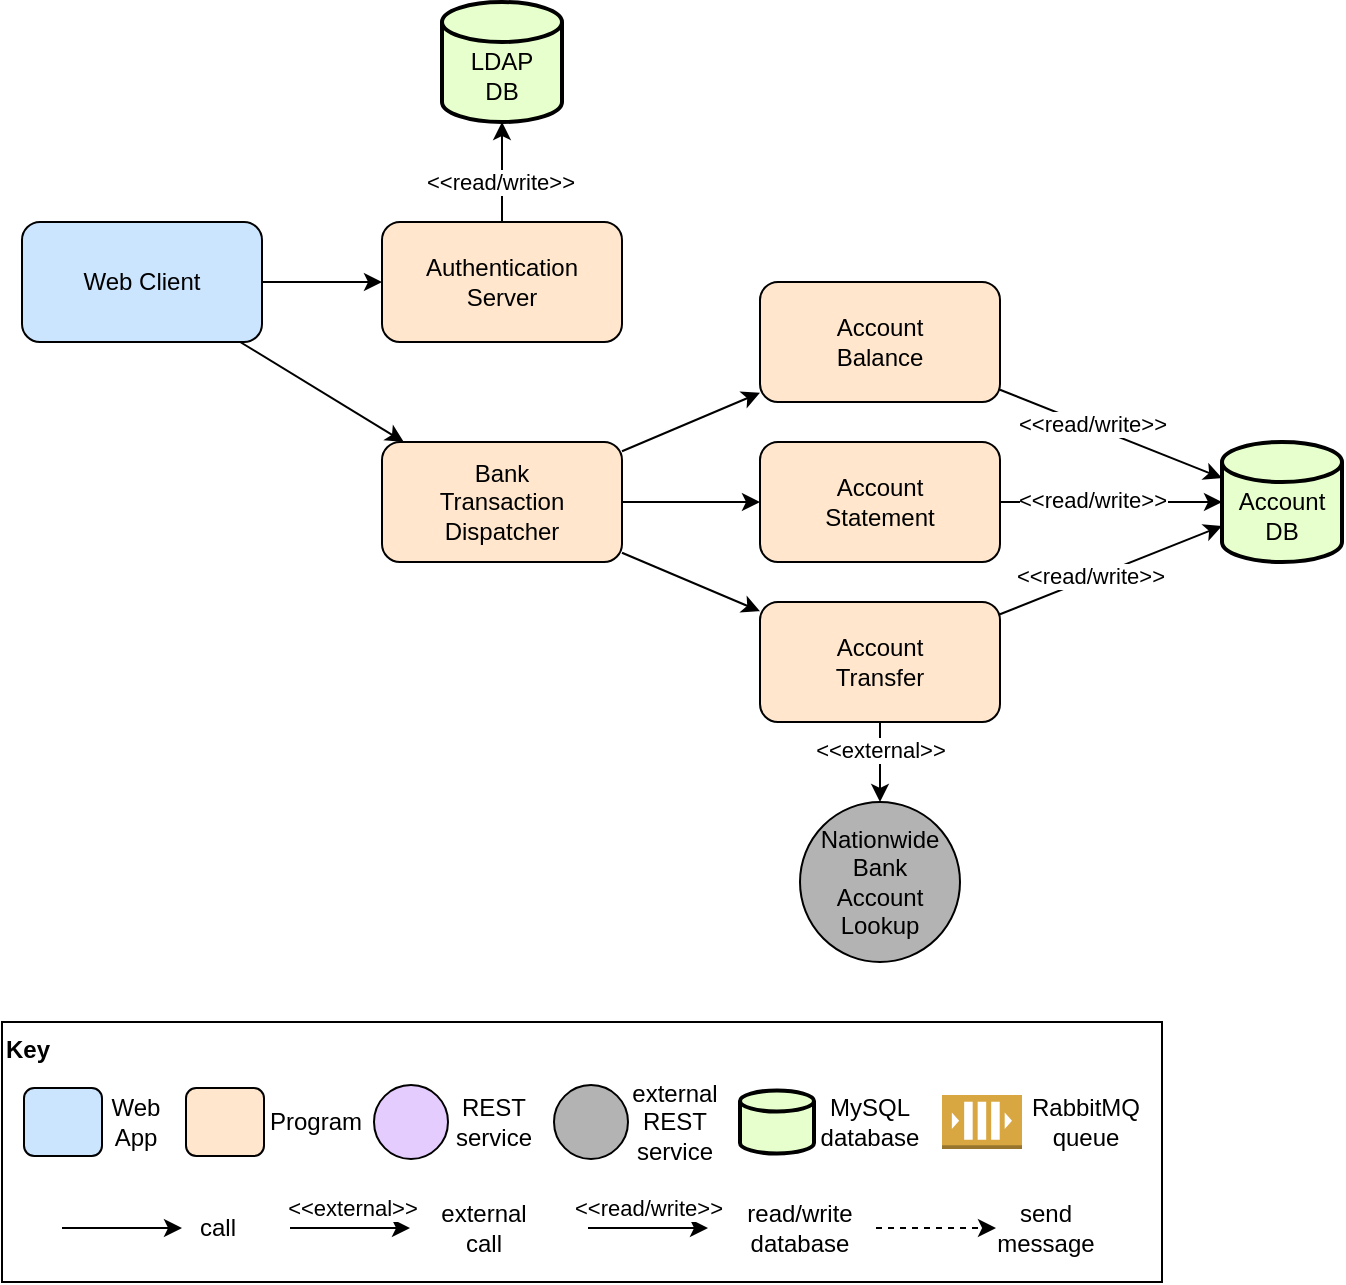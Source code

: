 <mxfile version="21.5.2" type="github">
  <diagram name="Q1" id="xD6TlpyiT5FZyBSKJZh1">
    <mxGraphModel dx="1216" dy="937" grid="1" gridSize="10" guides="1" tooltips="1" connect="1" arrows="1" fold="1" page="1" pageScale="1" pageWidth="850" pageHeight="1100" math="0" shadow="0">
      <root>
        <mxCell id="0" />
        <mxCell id="1" parent="0" />
        <mxCell id="U3t-UfAliBYIRjOpMHco-1" value="Web Client" style="rounded=1;whiteSpace=wrap;html=1;fillColor=#CCE5FF;" vertex="1" parent="1">
          <mxGeometry x="80" y="370" width="120" height="60" as="geometry" />
        </mxCell>
        <mxCell id="U3t-UfAliBYIRjOpMHco-10" value="" style="endArrow=classic;html=1;rounded=0;" edge="1" parent="1" source="U3t-UfAliBYIRjOpMHco-1" target="U3t-UfAliBYIRjOpMHco-45">
          <mxGeometry width="50" height="50" relative="1" as="geometry">
            <mxPoint x="380" y="460" as="sourcePoint" />
            <mxPoint x="268" y="496.0" as="targetPoint" />
          </mxGeometry>
        </mxCell>
        <mxCell id="U3t-UfAliBYIRjOpMHco-11" value="" style="endArrow=classic;html=1;rounded=0;" edge="1" parent="1" source="U3t-UfAliBYIRjOpMHco-1" target="U3t-UfAliBYIRjOpMHco-41">
          <mxGeometry width="50" height="50" relative="1" as="geometry">
            <mxPoint x="190" y="230" as="sourcePoint" />
            <mxPoint x="260.0" y="400" as="targetPoint" />
          </mxGeometry>
        </mxCell>
        <mxCell id="U3t-UfAliBYIRjOpMHco-18" value="&lt;b class=&quot;fr-fix-a7ee12a5&quot;&gt;Key&lt;/b&gt;" style="rounded=0;whiteSpace=wrap;html=1;align=left;verticalAlign=top;" vertex="1" parent="1">
          <mxGeometry x="70" y="770" width="580" height="130" as="geometry" />
        </mxCell>
        <mxCell id="U3t-UfAliBYIRjOpMHco-19" value="" style="rounded=1;whiteSpace=wrap;html=1;fillColor=#CCE5FF;" vertex="1" parent="1">
          <mxGeometry x="81" y="803" width="39" height="34" as="geometry" />
        </mxCell>
        <mxCell id="U3t-UfAliBYIRjOpMHco-20" value="Web&lt;br&gt;App" style="text;html=1;strokeColor=none;fillColor=none;align=center;verticalAlign=middle;whiteSpace=wrap;rounded=0;" vertex="1" parent="1">
          <mxGeometry x="118" y="805" width="38" height="30" as="geometry" />
        </mxCell>
        <mxCell id="U3t-UfAliBYIRjOpMHco-21" value="" style="ellipse;whiteSpace=wrap;html=1;aspect=fixed;fillColor=#E5CCFF;" vertex="1" parent="1">
          <mxGeometry x="256" y="801.5" width="37" height="37" as="geometry" />
        </mxCell>
        <mxCell id="U3t-UfAliBYIRjOpMHco-22" value="REST service" style="text;html=1;strokeColor=none;fillColor=none;align=center;verticalAlign=middle;whiteSpace=wrap;rounded=0;" vertex="1" parent="1">
          <mxGeometry x="286" y="805" width="60" height="30" as="geometry" />
        </mxCell>
        <mxCell id="U3t-UfAliBYIRjOpMHco-23" value="" style="strokeWidth=2;html=1;shape=mxgraph.flowchart.database;whiteSpace=wrap;fillColor=#E6FFCC;" vertex="1" parent="1">
          <mxGeometry x="439" y="804.25" width="37" height="31.5" as="geometry" />
        </mxCell>
        <mxCell id="U3t-UfAliBYIRjOpMHco-24" value="MySQL database" style="text;html=1;strokeColor=none;fillColor=none;align=center;verticalAlign=middle;whiteSpace=wrap;rounded=0;" vertex="1" parent="1">
          <mxGeometry x="474" y="805" width="60" height="30" as="geometry" />
        </mxCell>
        <mxCell id="U3t-UfAliBYIRjOpMHco-25" value="" style="outlineConnect=0;dashed=0;verticalLabelPosition=bottom;verticalAlign=top;align=center;html=1;shape=mxgraph.aws3.queue;fillColor=#D9A741;gradientColor=none;" vertex="1" parent="1">
          <mxGeometry x="540" y="806.5" width="40" height="27" as="geometry" />
        </mxCell>
        <mxCell id="U3t-UfAliBYIRjOpMHco-26" value="RabbitMQ queue" style="text;html=1;strokeColor=none;fillColor=none;align=center;verticalAlign=middle;whiteSpace=wrap;rounded=0;" vertex="1" parent="1">
          <mxGeometry x="582" y="805" width="60" height="30" as="geometry" />
        </mxCell>
        <mxCell id="U3t-UfAliBYIRjOpMHco-27" value="" style="endArrow=classic;html=1;rounded=0;" edge="1" parent="1">
          <mxGeometry width="50" height="50" relative="1" as="geometry">
            <mxPoint x="100" y="873" as="sourcePoint" />
            <mxPoint x="160" y="873" as="targetPoint" />
          </mxGeometry>
        </mxCell>
        <mxCell id="U3t-UfAliBYIRjOpMHco-28" value="call" style="text;html=1;strokeColor=none;fillColor=none;align=center;verticalAlign=middle;whiteSpace=wrap;rounded=0;" vertex="1" parent="1">
          <mxGeometry x="148" y="858" width="60" height="30" as="geometry" />
        </mxCell>
        <mxCell id="U3t-UfAliBYIRjOpMHco-29" value="" style="endArrow=classic;html=1;rounded=0;" edge="1" parent="1">
          <mxGeometry width="50" height="50" relative="1" as="geometry">
            <mxPoint x="214" y="873" as="sourcePoint" />
            <mxPoint x="274" y="873" as="targetPoint" />
          </mxGeometry>
        </mxCell>
        <mxCell id="U3t-UfAliBYIRjOpMHco-30" value="&amp;lt;&amp;lt;external&amp;gt;&amp;gt;" style="edgeLabel;html=1;align=center;verticalAlign=middle;resizable=0;points=[];" vertex="1" connectable="0" parent="U3t-UfAliBYIRjOpMHco-29">
          <mxGeometry x="-0.483" y="1" relative="1" as="geometry">
            <mxPoint x="15" y="-9" as="offset" />
          </mxGeometry>
        </mxCell>
        <mxCell id="U3t-UfAliBYIRjOpMHco-31" value="external call" style="text;html=1;strokeColor=none;fillColor=none;align=center;verticalAlign=middle;whiteSpace=wrap;rounded=0;" vertex="1" parent="1">
          <mxGeometry x="281" y="858" width="60" height="30" as="geometry" />
        </mxCell>
        <mxCell id="U3t-UfAliBYIRjOpMHco-32" value="" style="endArrow=classic;html=1;rounded=0;dashed=1;" edge="1" parent="1">
          <mxGeometry width="50" height="50" relative="1" as="geometry">
            <mxPoint x="507" y="873" as="sourcePoint" />
            <mxPoint x="567" y="873" as="targetPoint" />
          </mxGeometry>
        </mxCell>
        <mxCell id="U3t-UfAliBYIRjOpMHco-33" value="send message" style="text;html=1;strokeColor=none;fillColor=none;align=center;verticalAlign=middle;whiteSpace=wrap;rounded=0;" vertex="1" parent="1">
          <mxGeometry x="562" y="858" width="60" height="30" as="geometry" />
        </mxCell>
        <mxCell id="U3t-UfAliBYIRjOpMHco-34" value="" style="endArrow=classic;html=1;rounded=0;" edge="1" parent="1">
          <mxGeometry width="50" height="50" relative="1" as="geometry">
            <mxPoint x="363" y="873" as="sourcePoint" />
            <mxPoint x="423" y="873" as="targetPoint" />
          </mxGeometry>
        </mxCell>
        <mxCell id="U3t-UfAliBYIRjOpMHco-35" value="&amp;lt;&amp;lt;read/write&amp;gt;&amp;gt;" style="edgeLabel;html=1;align=center;verticalAlign=middle;resizable=0;points=[];" vertex="1" connectable="0" parent="U3t-UfAliBYIRjOpMHco-34">
          <mxGeometry x="-0.483" y="1" relative="1" as="geometry">
            <mxPoint x="14" y="-9" as="offset" />
          </mxGeometry>
        </mxCell>
        <mxCell id="U3t-UfAliBYIRjOpMHco-36" value="read/write database" style="text;html=1;strokeColor=none;fillColor=none;align=center;verticalAlign=middle;whiteSpace=wrap;rounded=0;" vertex="1" parent="1">
          <mxGeometry x="439" y="858" width="60" height="30" as="geometry" />
        </mxCell>
        <mxCell id="U3t-UfAliBYIRjOpMHco-37" value="" style="ellipse;whiteSpace=wrap;html=1;aspect=fixed;fillColor=#B3B3B3;" vertex="1" parent="1">
          <mxGeometry x="346" y="801.5" width="37" height="37" as="geometry" />
        </mxCell>
        <mxCell id="U3t-UfAliBYIRjOpMHco-38" value="external&lt;br&gt;REST service" style="text;html=1;strokeColor=none;fillColor=none;align=center;verticalAlign=middle;whiteSpace=wrap;rounded=0;" vertex="1" parent="1">
          <mxGeometry x="372" y="805" width="69" height="30" as="geometry" />
        </mxCell>
        <mxCell id="U3t-UfAliBYIRjOpMHco-39" value="" style="rounded=1;whiteSpace=wrap;html=1;fillColor=#FFE6CC;" vertex="1" parent="1">
          <mxGeometry x="162" y="803" width="39" height="34" as="geometry" />
        </mxCell>
        <mxCell id="U3t-UfAliBYIRjOpMHco-40" value="Program" style="text;html=1;strokeColor=none;fillColor=none;align=center;verticalAlign=middle;whiteSpace=wrap;rounded=0;" vertex="1" parent="1">
          <mxGeometry x="197" y="805" width="60" height="30" as="geometry" />
        </mxCell>
        <mxCell id="U3t-UfAliBYIRjOpMHco-43" style="edgeStyle=orthogonalEdgeStyle;rounded=0;orthogonalLoop=1;jettySize=auto;html=1;" edge="1" parent="1" source="U3t-UfAliBYIRjOpMHco-41" target="U3t-UfAliBYIRjOpMHco-42">
          <mxGeometry relative="1" as="geometry" />
        </mxCell>
        <mxCell id="U3t-UfAliBYIRjOpMHco-44" value="&amp;lt;&amp;lt;read/write&amp;gt;&amp;gt;" style="edgeLabel;html=1;align=center;verticalAlign=middle;resizable=0;points=[];" vertex="1" connectable="0" parent="U3t-UfAliBYIRjOpMHco-43">
          <mxGeometry x="-0.182" y="1" relative="1" as="geometry">
            <mxPoint as="offset" />
          </mxGeometry>
        </mxCell>
        <mxCell id="U3t-UfAliBYIRjOpMHco-41" value="Authentication&lt;br&gt;Server" style="rounded=1;whiteSpace=wrap;html=1;fillColor=#FFE6CC;" vertex="1" parent="1">
          <mxGeometry x="260" y="370" width="120" height="60" as="geometry" />
        </mxCell>
        <mxCell id="U3t-UfAliBYIRjOpMHco-42" value="&lt;br&gt;LDAP&lt;br&gt;DB" style="strokeWidth=2;html=1;shape=mxgraph.flowchart.database;whiteSpace=wrap;fillColor=#E6FFCC;" vertex="1" parent="1">
          <mxGeometry x="290" y="260" width="60" height="60" as="geometry" />
        </mxCell>
        <mxCell id="U3t-UfAliBYIRjOpMHco-45" value="Bank&lt;br&gt;Transaction&lt;br&gt;Dispatcher" style="rounded=1;whiteSpace=wrap;html=1;fillColor=#FFE6CC;" vertex="1" parent="1">
          <mxGeometry x="260" y="480" width="120" height="60" as="geometry" />
        </mxCell>
        <mxCell id="U3t-UfAliBYIRjOpMHco-46" value="&lt;br&gt;Account&lt;br&gt;DB" style="strokeWidth=2;html=1;shape=mxgraph.flowchart.database;whiteSpace=wrap;fillColor=#E6FFCC;" vertex="1" parent="1">
          <mxGeometry x="680" y="480" width="60" height="60" as="geometry" />
        </mxCell>
        <mxCell id="U3t-UfAliBYIRjOpMHco-47" value="Account&lt;br&gt;Balance" style="rounded=1;whiteSpace=wrap;html=1;fillColor=#FFE6CC;" vertex="1" parent="1">
          <mxGeometry x="449" y="400" width="120" height="60" as="geometry" />
        </mxCell>
        <mxCell id="U3t-UfAliBYIRjOpMHco-48" value="Account&lt;br&gt;Statement" style="rounded=1;whiteSpace=wrap;html=1;fillColor=#FFE6CC;" vertex="1" parent="1">
          <mxGeometry x="449" y="480" width="120" height="60" as="geometry" />
        </mxCell>
        <mxCell id="U3t-UfAliBYIRjOpMHco-49" value="Account&lt;br&gt;Transfer" style="rounded=1;whiteSpace=wrap;html=1;fillColor=#FFE6CC;" vertex="1" parent="1">
          <mxGeometry x="449" y="560" width="120" height="60" as="geometry" />
        </mxCell>
        <mxCell id="U3t-UfAliBYIRjOpMHco-50" value="Nationwide&lt;br&gt;Bank&lt;br&gt;Account&lt;br&gt;Lookup" style="ellipse;whiteSpace=wrap;html=1;aspect=fixed;fillColor=#B3B3B3;" vertex="1" parent="1">
          <mxGeometry x="469" y="660" width="80" height="80" as="geometry" />
        </mxCell>
        <mxCell id="U3t-UfAliBYIRjOpMHco-51" value="" style="endArrow=classic;html=1;rounded=0;" edge="1" parent="1" source="U3t-UfAliBYIRjOpMHco-49" target="U3t-UfAliBYIRjOpMHco-50">
          <mxGeometry width="50" height="50" relative="1" as="geometry">
            <mxPoint x="660" y="550" as="sourcePoint" />
            <mxPoint x="720" y="550" as="targetPoint" />
          </mxGeometry>
        </mxCell>
        <mxCell id="U3t-UfAliBYIRjOpMHco-52" value="&amp;lt;&amp;lt;external&amp;gt;&amp;gt;" style="edgeLabel;html=1;align=center;verticalAlign=middle;resizable=0;points=[];" vertex="1" connectable="0" parent="U3t-UfAliBYIRjOpMHco-51">
          <mxGeometry x="-0.483" y="1" relative="1" as="geometry">
            <mxPoint x="-1" y="3" as="offset" />
          </mxGeometry>
        </mxCell>
        <mxCell id="U3t-UfAliBYIRjOpMHco-55" value="" style="endArrow=classic;html=1;rounded=0;" edge="1" parent="1" source="U3t-UfAliBYIRjOpMHco-45" target="U3t-UfAliBYIRjOpMHco-47">
          <mxGeometry width="50" height="50" relative="1" as="geometry">
            <mxPoint x="301" y="580" as="sourcePoint" />
            <mxPoint x="383" y="630" as="targetPoint" />
          </mxGeometry>
        </mxCell>
        <mxCell id="U3t-UfAliBYIRjOpMHco-56" value="" style="endArrow=classic;html=1;rounded=0;" edge="1" parent="1" source="U3t-UfAliBYIRjOpMHco-45" target="U3t-UfAliBYIRjOpMHco-48">
          <mxGeometry width="50" height="50" relative="1" as="geometry">
            <mxPoint x="390" y="495" as="sourcePoint" />
            <mxPoint x="459" y="465" as="targetPoint" />
          </mxGeometry>
        </mxCell>
        <mxCell id="U3t-UfAliBYIRjOpMHco-57" value="" style="endArrow=classic;html=1;rounded=0;" edge="1" parent="1" source="U3t-UfAliBYIRjOpMHco-45" target="U3t-UfAliBYIRjOpMHco-49">
          <mxGeometry width="50" height="50" relative="1" as="geometry">
            <mxPoint x="390" y="520" as="sourcePoint" />
            <mxPoint x="459" y="520" as="targetPoint" />
          </mxGeometry>
        </mxCell>
        <mxCell id="U3t-UfAliBYIRjOpMHco-58" style="rounded=0;orthogonalLoop=1;jettySize=auto;html=1;" edge="1" parent="1" source="U3t-UfAliBYIRjOpMHco-47" target="U3t-UfAliBYIRjOpMHco-46">
          <mxGeometry relative="1" as="geometry">
            <mxPoint x="651" y="380" as="sourcePoint" />
            <mxPoint x="651" y="330" as="targetPoint" />
          </mxGeometry>
        </mxCell>
        <mxCell id="U3t-UfAliBYIRjOpMHco-59" value="&amp;lt;&amp;lt;read/write&amp;gt;&amp;gt;" style="edgeLabel;html=1;align=center;verticalAlign=middle;resizable=0;points=[];" vertex="1" connectable="0" parent="U3t-UfAliBYIRjOpMHco-58">
          <mxGeometry x="-0.182" y="1" relative="1" as="geometry">
            <mxPoint as="offset" />
          </mxGeometry>
        </mxCell>
        <mxCell id="U3t-UfAliBYIRjOpMHco-60" style="rounded=0;orthogonalLoop=1;jettySize=auto;html=1;" edge="1" parent="1" source="U3t-UfAliBYIRjOpMHco-48" target="U3t-UfAliBYIRjOpMHco-46">
          <mxGeometry relative="1" as="geometry">
            <mxPoint x="610" y="550" as="sourcePoint" />
            <mxPoint x="721" y="594" as="targetPoint" />
          </mxGeometry>
        </mxCell>
        <mxCell id="U3t-UfAliBYIRjOpMHco-61" value="&amp;lt;&amp;lt;read/write&amp;gt;&amp;gt;" style="edgeLabel;html=1;align=center;verticalAlign=middle;resizable=0;points=[];" vertex="1" connectable="0" parent="U3t-UfAliBYIRjOpMHco-60">
          <mxGeometry x="-0.182" y="1" relative="1" as="geometry">
            <mxPoint as="offset" />
          </mxGeometry>
        </mxCell>
        <mxCell id="U3t-UfAliBYIRjOpMHco-62" style="rounded=0;orthogonalLoop=1;jettySize=auto;html=1;" edge="1" parent="1" source="U3t-UfAliBYIRjOpMHco-49" target="U3t-UfAliBYIRjOpMHco-46">
          <mxGeometry relative="1" as="geometry">
            <mxPoint x="579" y="520" as="sourcePoint" />
            <mxPoint x="690" y="520" as="targetPoint" />
          </mxGeometry>
        </mxCell>
        <mxCell id="U3t-UfAliBYIRjOpMHco-63" value="&amp;lt;&amp;lt;read/write&amp;gt;&amp;gt;" style="edgeLabel;html=1;align=center;verticalAlign=middle;resizable=0;points=[];" vertex="1" connectable="0" parent="U3t-UfAliBYIRjOpMHco-62">
          <mxGeometry x="-0.182" y="1" relative="1" as="geometry">
            <mxPoint as="offset" />
          </mxGeometry>
        </mxCell>
      </root>
    </mxGraphModel>
  </diagram>
</mxfile>
